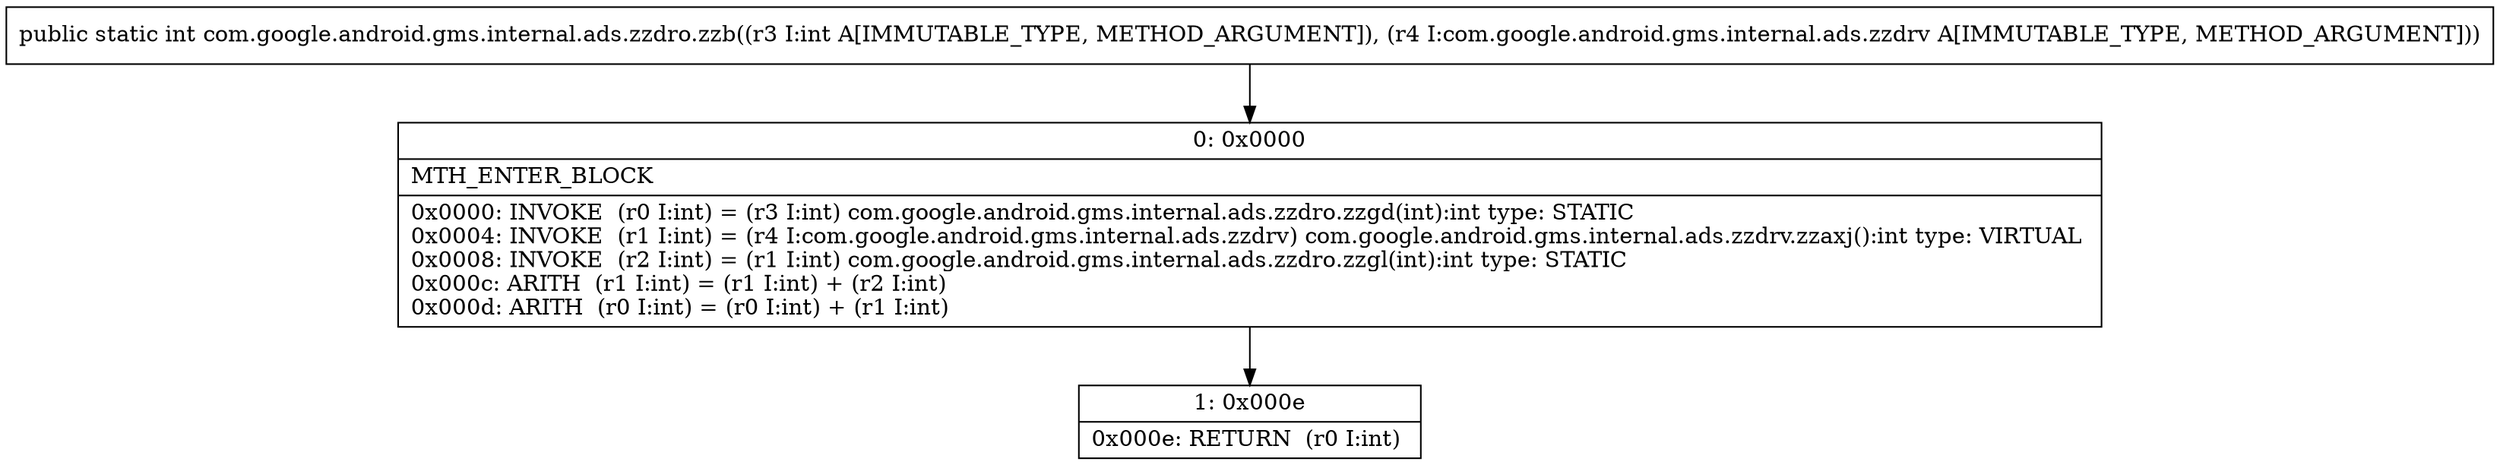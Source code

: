 digraph "CFG forcom.google.android.gms.internal.ads.zzdro.zzb(ILcom\/google\/android\/gms\/internal\/ads\/zzdrv;)I" {
Node_0 [shape=record,label="{0\:\ 0x0000|MTH_ENTER_BLOCK\l|0x0000: INVOKE  (r0 I:int) = (r3 I:int) com.google.android.gms.internal.ads.zzdro.zzgd(int):int type: STATIC \l0x0004: INVOKE  (r1 I:int) = (r4 I:com.google.android.gms.internal.ads.zzdrv) com.google.android.gms.internal.ads.zzdrv.zzaxj():int type: VIRTUAL \l0x0008: INVOKE  (r2 I:int) = (r1 I:int) com.google.android.gms.internal.ads.zzdro.zzgl(int):int type: STATIC \l0x000c: ARITH  (r1 I:int) = (r1 I:int) + (r2 I:int) \l0x000d: ARITH  (r0 I:int) = (r0 I:int) + (r1 I:int) \l}"];
Node_1 [shape=record,label="{1\:\ 0x000e|0x000e: RETURN  (r0 I:int) \l}"];
MethodNode[shape=record,label="{public static int com.google.android.gms.internal.ads.zzdro.zzb((r3 I:int A[IMMUTABLE_TYPE, METHOD_ARGUMENT]), (r4 I:com.google.android.gms.internal.ads.zzdrv A[IMMUTABLE_TYPE, METHOD_ARGUMENT])) }"];
MethodNode -> Node_0;
Node_0 -> Node_1;
}

